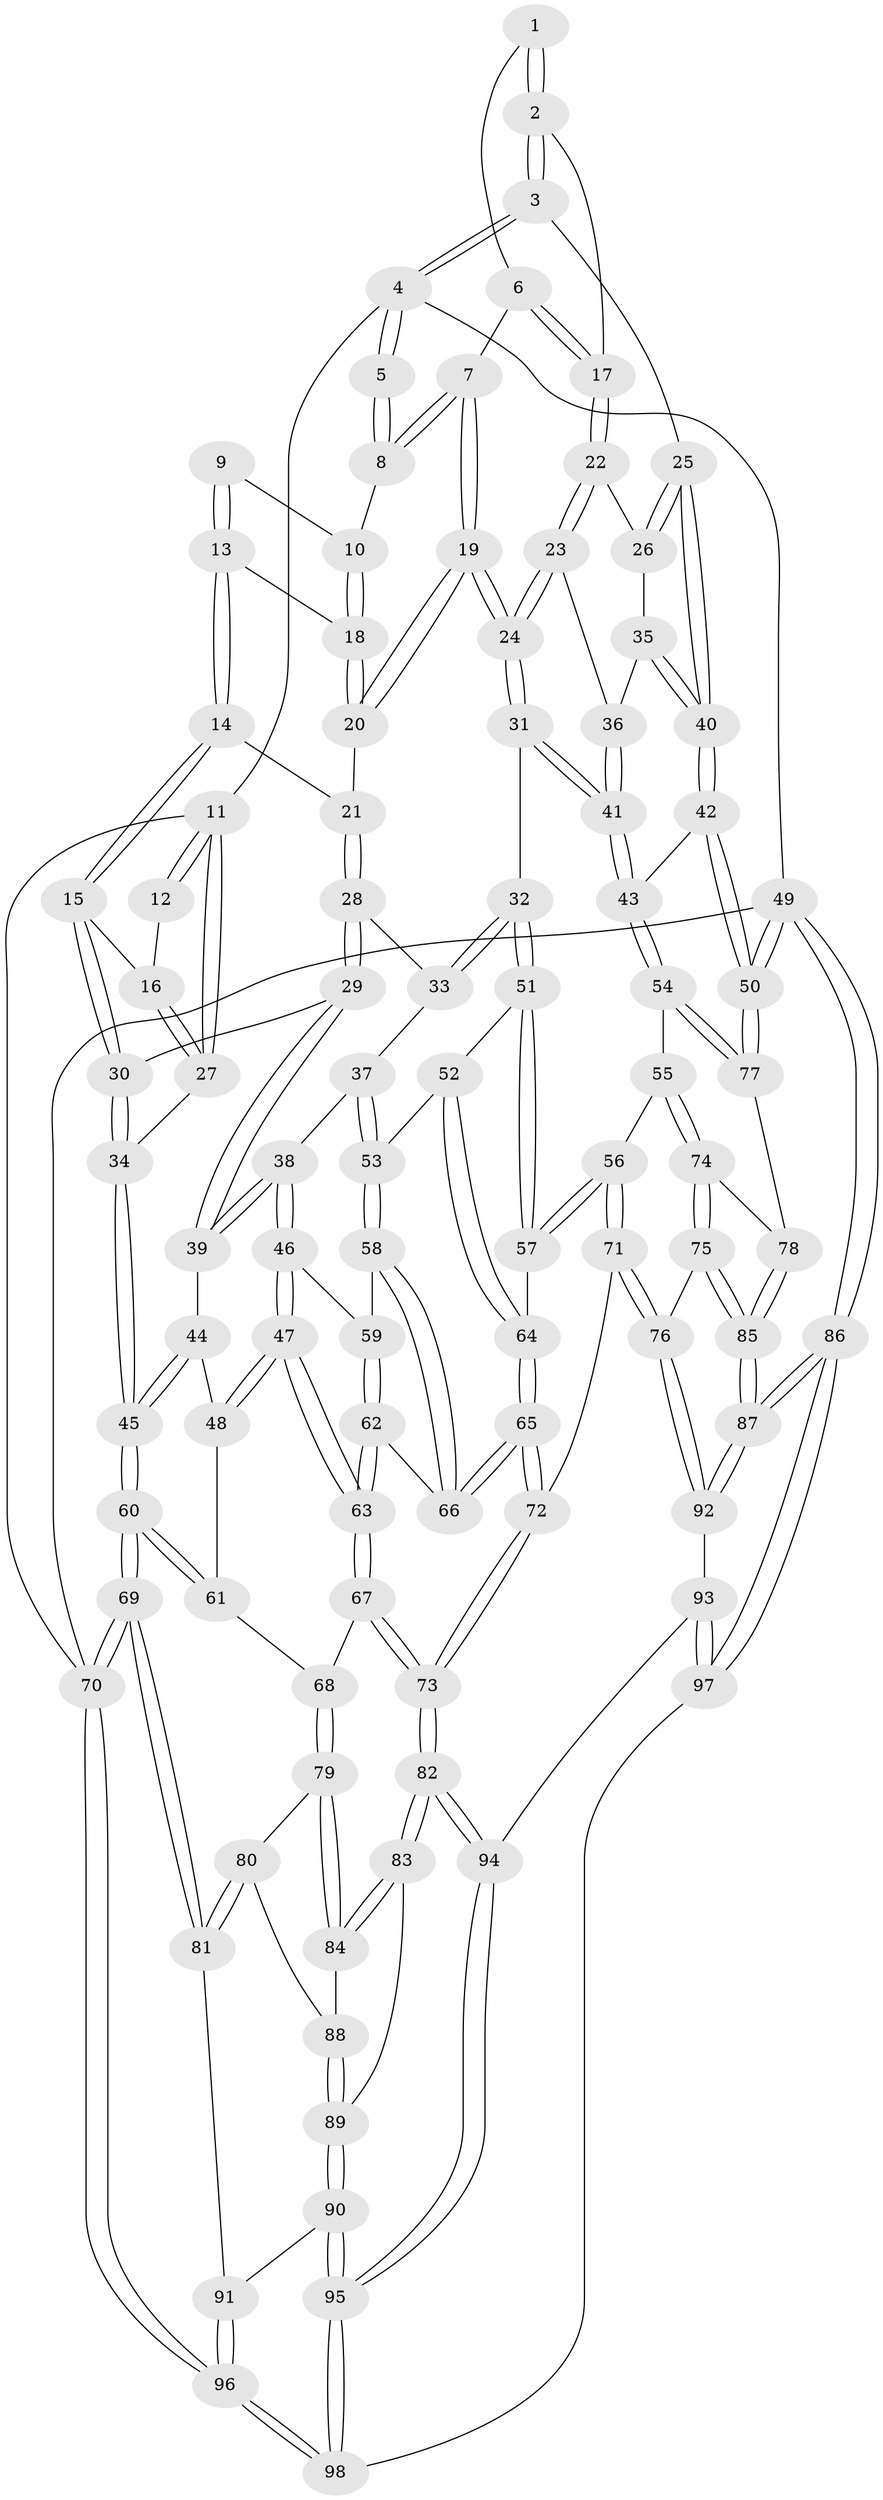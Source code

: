 // Generated by graph-tools (version 1.1) at 2025/11/02/27/25 16:11:56]
// undirected, 98 vertices, 242 edges
graph export_dot {
graph [start="1"]
  node [color=gray90,style=filled];
  1 [pos="+0.8634364406675192+0.01956645686141274"];
  2 [pos="+0.9833032883702084+0.06943273706378252"];
  3 [pos="+1+0"];
  4 [pos="+1+0"];
  5 [pos="+0.8019554750561492+0"];
  6 [pos="+0.8299280732445463+0.05559289837442256"];
  7 [pos="+0.654240168619993+0"];
  8 [pos="+0.6239657330839545+0"];
  9 [pos="+0.3332403342762163+0"];
  10 [pos="+0.5678078697748484+0"];
  11 [pos="+0+0"];
  12 [pos="+0.07746182706045084+0"];
  13 [pos="+0.3049520645941848+0.023344466816568005"];
  14 [pos="+0.27044288363875113+0.11590879495726744"];
  15 [pos="+0.1588060149540523+0.1546039315988768"];
  16 [pos="+0.13802338406060174+0.11575642287268105"];
  17 [pos="+0.9059626320767192+0.11241900782315499"];
  18 [pos="+0.4316679435420847+0.08527476429651235"];
  19 [pos="+0.6471412671221369+0.2609955698110251"];
  20 [pos="+0.4278129410711465+0.14886088626736116"];
  21 [pos="+0.3517264168907552+0.16864212830608455"];
  22 [pos="+0.8391009275122124+0.2136167833156668"];
  23 [pos="+0.8293488464613149+0.2184422893271939"];
  24 [pos="+0.6475204195868531+0.26212565025349027"];
  25 [pos="+1+0.1215378486864456"];
  26 [pos="+0.9157197593896467+0.2397250337940388"];
  27 [pos="+0+0"];
  28 [pos="+0.3496518339941037+0.21220684460250416"];
  29 [pos="+0.20451236790166044+0.33509797560189225"];
  30 [pos="+0.15221022106897825+0.17204020809172957"];
  31 [pos="+0.6466843854937975+0.2659191675584421"];
  32 [pos="+0.6393409539080849+0.27899180105209426"];
  33 [pos="+0.3859995822064768+0.2863940108554703"];
  34 [pos="+0+0.3047801855409643"];
  35 [pos="+0.9682262099190575+0.3122218036256237"];
  36 [pos="+0.9207737353545387+0.3586537640799699"];
  37 [pos="+0.3161662651521179+0.38791971114511875"];
  38 [pos="+0.2687268651751937+0.3899591357131988"];
  39 [pos="+0.2053725428436172+0.34830421642153064"];
  40 [pos="+1+0.31068049223161515"];
  41 [pos="+0.8988160452424593+0.4322799738888298"];
  42 [pos="+1+0.49352043617758873"];
  43 [pos="+0.9243433932645427+0.4878330437751302"];
  44 [pos="+0.15960077539760256+0.37389089027343053"];
  45 [pos="+0+0.3240386782909068"];
  46 [pos="+0.26324361223845455+0.45976757811414076"];
  47 [pos="+0.2384516196207496+0.5409281882744934"];
  48 [pos="+0.11752727872831928+0.4706889115008711"];
  49 [pos="+1+1"];
  50 [pos="+1+1"];
  51 [pos="+0.6091821740109062+0.38542832509319813"];
  52 [pos="+0.4753246526136871+0.4445801745205911"];
  53 [pos="+0.4396412408538435+0.4517864281691588"];
  54 [pos="+0.8117778851796887+0.6050254528954196"];
  55 [pos="+0.7274721761811468+0.5831894075908013"];
  56 [pos="+0.7031925279738716+0.5725084806304132"];
  57 [pos="+0.6447617444882916+0.47519399938227497"];
  58 [pos="+0.41501593220874217+0.5002543392258527"];
  59 [pos="+0.3233882940848259+0.5123586725891487"];
  60 [pos="+0+0.5415902613817445"];
  61 [pos="+0.08048730874161747+0.5147961279438094"];
  62 [pos="+0.33418707690332844+0.5948505279773943"];
  63 [pos="+0.2366987987592462+0.6126313493050921"];
  64 [pos="+0.4945128243857957+0.6098398989350189"];
  65 [pos="+0.4637713995919366+0.6928270780668062"];
  66 [pos="+0.3832629933541285+0.5950185750098209"];
  67 [pos="+0.2063966085295299+0.6483887640389107"];
  68 [pos="+0.19909076757045238+0.6532414837583078"];
  69 [pos="+0+0.7877724774691248"];
  70 [pos="+0+1"];
  71 [pos="+0.5268366163195357+0.7412170620088376"];
  72 [pos="+0.47905909245191103+0.7375582597358686"];
  73 [pos="+0.45253342540504804+0.7601405145225927"];
  74 [pos="+0.6922033441977873+0.7566043425451885"];
  75 [pos="+0.6677182255062362+0.8116298981958948"];
  76 [pos="+0.5906932201498081+0.7994389368205739"];
  77 [pos="+0.8494879975591816+0.6819359777656319"];
  78 [pos="+0.8376537894601467+0.6966965301181105"];
  79 [pos="+0.19039833669131856+0.6683110142453286"];
  80 [pos="+0.1515700742384203+0.7159592917569909"];
  81 [pos="+0.10864316540696246+0.7402514045740726"];
  82 [pos="+0.4231501603681251+0.8018794177485952"];
  83 [pos="+0.3860642744693918+0.8050808564596379"];
  84 [pos="+0.342688908784443+0.790662545474255"];
  85 [pos="+0.731622166179718+0.8474157487567894"];
  86 [pos="+0.9485093314749505+1"];
  87 [pos="+0.8211570029935606+1"];
  88 [pos="+0.23166682228511581+0.7915689977541459"];
  89 [pos="+0.26279846321423794+0.8715150287275613"];
  90 [pos="+0.24731729554386234+0.9078412335423404"];
  91 [pos="+0.17122176169983178+0.8858088533858114"];
  92 [pos="+0.5866403807365089+0.8818205453116362"];
  93 [pos="+0.5625955286381895+0.9271855587372363"];
  94 [pos="+0.42300145464953365+0.8964166346698502"];
  95 [pos="+0.3455203581560378+1"];
  96 [pos="+0+1"];
  97 [pos="+0.5898374181371538+1"];
  98 [pos="+0.3453862430440693+1"];
  1 -- 2;
  1 -- 2;
  1 -- 6;
  2 -- 3;
  2 -- 3;
  2 -- 17;
  3 -- 4;
  3 -- 4;
  3 -- 25;
  4 -- 5;
  4 -- 5;
  4 -- 11;
  4 -- 49;
  5 -- 8;
  5 -- 8;
  6 -- 7;
  6 -- 17;
  6 -- 17;
  7 -- 8;
  7 -- 8;
  7 -- 19;
  7 -- 19;
  8 -- 10;
  9 -- 10;
  9 -- 13;
  9 -- 13;
  10 -- 18;
  10 -- 18;
  11 -- 12;
  11 -- 12;
  11 -- 27;
  11 -- 27;
  11 -- 70;
  12 -- 16;
  13 -- 14;
  13 -- 14;
  13 -- 18;
  14 -- 15;
  14 -- 15;
  14 -- 21;
  15 -- 16;
  15 -- 30;
  15 -- 30;
  16 -- 27;
  16 -- 27;
  17 -- 22;
  17 -- 22;
  18 -- 20;
  18 -- 20;
  19 -- 20;
  19 -- 20;
  19 -- 24;
  19 -- 24;
  20 -- 21;
  21 -- 28;
  21 -- 28;
  22 -- 23;
  22 -- 23;
  22 -- 26;
  23 -- 24;
  23 -- 24;
  23 -- 36;
  24 -- 31;
  24 -- 31;
  25 -- 26;
  25 -- 26;
  25 -- 40;
  25 -- 40;
  26 -- 35;
  27 -- 34;
  28 -- 29;
  28 -- 29;
  28 -- 33;
  29 -- 30;
  29 -- 39;
  29 -- 39;
  30 -- 34;
  30 -- 34;
  31 -- 32;
  31 -- 41;
  31 -- 41;
  32 -- 33;
  32 -- 33;
  32 -- 51;
  32 -- 51;
  33 -- 37;
  34 -- 45;
  34 -- 45;
  35 -- 36;
  35 -- 40;
  35 -- 40;
  36 -- 41;
  36 -- 41;
  37 -- 38;
  37 -- 53;
  37 -- 53;
  38 -- 39;
  38 -- 39;
  38 -- 46;
  38 -- 46;
  39 -- 44;
  40 -- 42;
  40 -- 42;
  41 -- 43;
  41 -- 43;
  42 -- 43;
  42 -- 50;
  42 -- 50;
  43 -- 54;
  43 -- 54;
  44 -- 45;
  44 -- 45;
  44 -- 48;
  45 -- 60;
  45 -- 60;
  46 -- 47;
  46 -- 47;
  46 -- 59;
  47 -- 48;
  47 -- 48;
  47 -- 63;
  47 -- 63;
  48 -- 61;
  49 -- 50;
  49 -- 50;
  49 -- 86;
  49 -- 86;
  49 -- 70;
  50 -- 77;
  50 -- 77;
  51 -- 52;
  51 -- 57;
  51 -- 57;
  52 -- 53;
  52 -- 64;
  52 -- 64;
  53 -- 58;
  53 -- 58;
  54 -- 55;
  54 -- 77;
  54 -- 77;
  55 -- 56;
  55 -- 74;
  55 -- 74;
  56 -- 57;
  56 -- 57;
  56 -- 71;
  56 -- 71;
  57 -- 64;
  58 -- 59;
  58 -- 66;
  58 -- 66;
  59 -- 62;
  59 -- 62;
  60 -- 61;
  60 -- 61;
  60 -- 69;
  60 -- 69;
  61 -- 68;
  62 -- 63;
  62 -- 63;
  62 -- 66;
  63 -- 67;
  63 -- 67;
  64 -- 65;
  64 -- 65;
  65 -- 66;
  65 -- 66;
  65 -- 72;
  65 -- 72;
  67 -- 68;
  67 -- 73;
  67 -- 73;
  68 -- 79;
  68 -- 79;
  69 -- 70;
  69 -- 70;
  69 -- 81;
  69 -- 81;
  70 -- 96;
  70 -- 96;
  71 -- 72;
  71 -- 76;
  71 -- 76;
  72 -- 73;
  72 -- 73;
  73 -- 82;
  73 -- 82;
  74 -- 75;
  74 -- 75;
  74 -- 78;
  75 -- 76;
  75 -- 85;
  75 -- 85;
  76 -- 92;
  76 -- 92;
  77 -- 78;
  78 -- 85;
  78 -- 85;
  79 -- 80;
  79 -- 84;
  79 -- 84;
  80 -- 81;
  80 -- 81;
  80 -- 88;
  81 -- 91;
  82 -- 83;
  82 -- 83;
  82 -- 94;
  82 -- 94;
  83 -- 84;
  83 -- 84;
  83 -- 89;
  84 -- 88;
  85 -- 87;
  85 -- 87;
  86 -- 87;
  86 -- 87;
  86 -- 97;
  86 -- 97;
  87 -- 92;
  87 -- 92;
  88 -- 89;
  88 -- 89;
  89 -- 90;
  89 -- 90;
  90 -- 91;
  90 -- 95;
  90 -- 95;
  91 -- 96;
  91 -- 96;
  92 -- 93;
  93 -- 94;
  93 -- 97;
  93 -- 97;
  94 -- 95;
  94 -- 95;
  95 -- 98;
  95 -- 98;
  96 -- 98;
  96 -- 98;
  97 -- 98;
}
